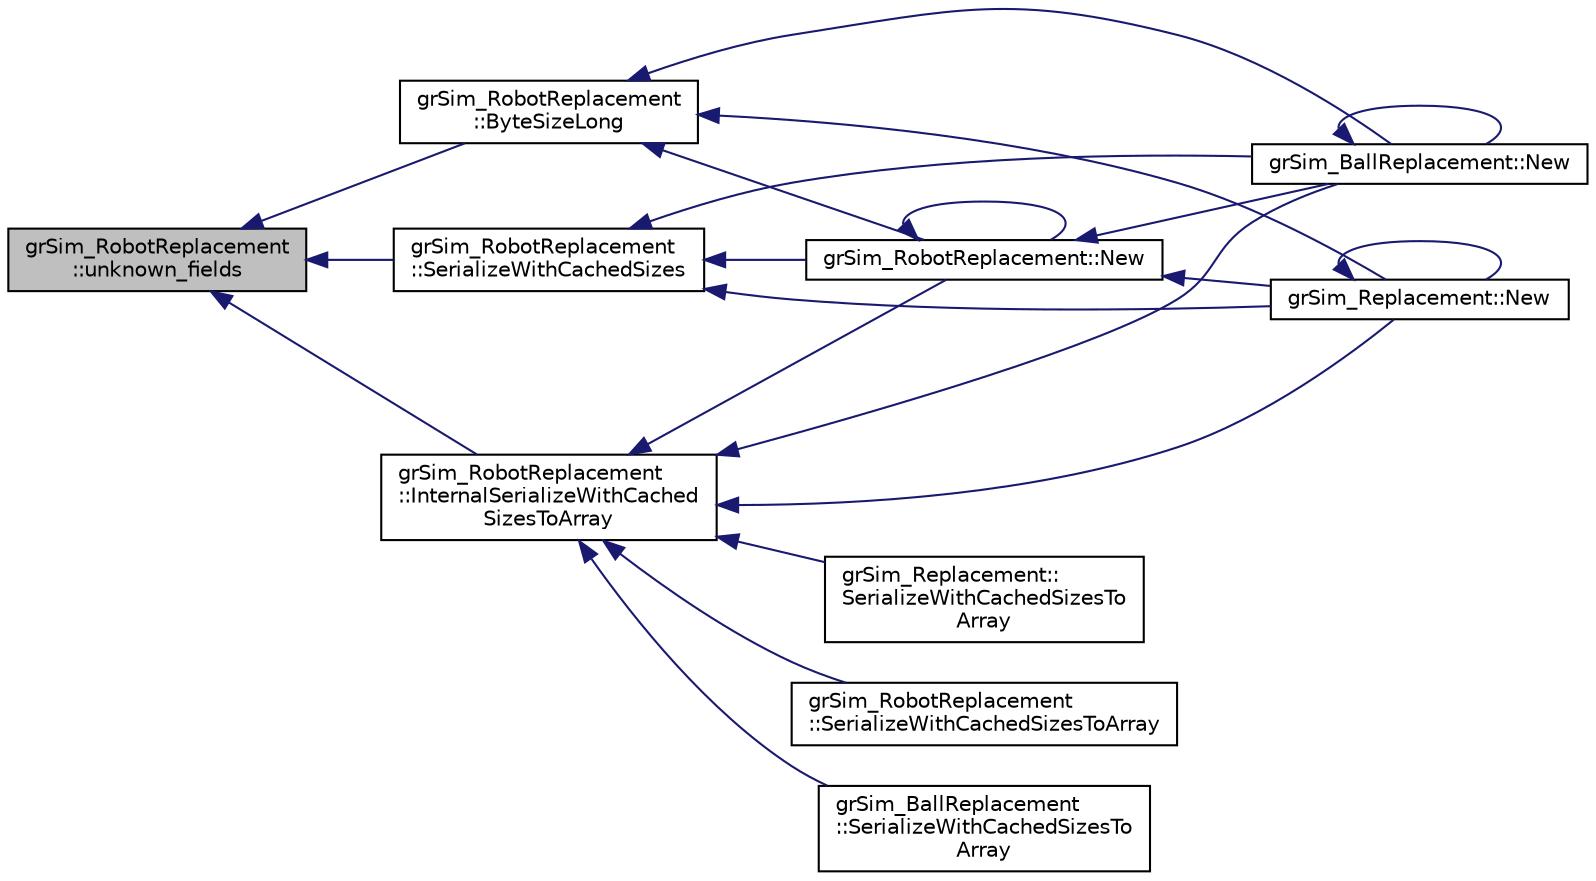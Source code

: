 digraph "grSim_RobotReplacement::unknown_fields"
{
 // INTERACTIVE_SVG=YES
  edge [fontname="Helvetica",fontsize="10",labelfontname="Helvetica",labelfontsize="10"];
  node [fontname="Helvetica",fontsize="10",shape=record];
  rankdir="LR";
  Node1 [label="grSim_RobotReplacement\l::unknown_fields",height=0.2,width=0.4,color="black", fillcolor="grey75", style="filled", fontcolor="black"];
  Node1 -> Node2 [dir="back",color="midnightblue",fontsize="10",style="solid",fontname="Helvetica"];
  Node2 [label="grSim_RobotReplacement\l::ByteSizeLong",height=0.2,width=0.4,color="black", fillcolor="white", style="filled",URL="$d5/da8/classgr_sim___robot_replacement.html#ada5ef4a28084d152fc3c6a40bffded78"];
  Node2 -> Node3 [dir="back",color="midnightblue",fontsize="10",style="solid",fontname="Helvetica"];
  Node3 [label="grSim_RobotReplacement::New",height=0.2,width=0.4,color="black", fillcolor="white", style="filled",URL="$d5/da8/classgr_sim___robot_replacement.html#acc7f61918c27856478e87b9c587c81a1"];
  Node3 -> Node3 [dir="back",color="midnightblue",fontsize="10",style="solid",fontname="Helvetica"];
  Node3 -> Node4 [dir="back",color="midnightblue",fontsize="10",style="solid",fontname="Helvetica"];
  Node4 [label="grSim_BallReplacement::New",height=0.2,width=0.4,color="black", fillcolor="white", style="filled",URL="$d2/db1/classgr_sim___ball_replacement.html#a94ffbab85befda5f9a56dc0579f54f50"];
  Node4 -> Node4 [dir="back",color="midnightblue",fontsize="10",style="solid",fontname="Helvetica"];
  Node3 -> Node5 [dir="back",color="midnightblue",fontsize="10",style="solid",fontname="Helvetica"];
  Node5 [label="grSim_Replacement::New",height=0.2,width=0.4,color="black", fillcolor="white", style="filled",URL="$d0/de6/classgr_sim___replacement.html#a3074096768489807b8693e265bf9c265"];
  Node5 -> Node5 [dir="back",color="midnightblue",fontsize="10",style="solid",fontname="Helvetica"];
  Node2 -> Node4 [dir="back",color="midnightblue",fontsize="10",style="solid",fontname="Helvetica"];
  Node2 -> Node5 [dir="back",color="midnightblue",fontsize="10",style="solid",fontname="Helvetica"];
  Node1 -> Node6 [dir="back",color="midnightblue",fontsize="10",style="solid",fontname="Helvetica"];
  Node6 [label="grSim_RobotReplacement\l::InternalSerializeWithCached\lSizesToArray",height=0.2,width=0.4,color="black", fillcolor="white", style="filled",URL="$d5/da8/classgr_sim___robot_replacement.html#a0dcdd7ccece75dc635b08e77d67d4b33"];
  Node6 -> Node3 [dir="back",color="midnightblue",fontsize="10",style="solid",fontname="Helvetica"];
  Node6 -> Node4 [dir="back",color="midnightblue",fontsize="10",style="solid",fontname="Helvetica"];
  Node6 -> Node5 [dir="back",color="midnightblue",fontsize="10",style="solid",fontname="Helvetica"];
  Node6 -> Node7 [dir="back",color="midnightblue",fontsize="10",style="solid",fontname="Helvetica"];
  Node7 [label="grSim_RobotReplacement\l::SerializeWithCachedSizesToArray",height=0.2,width=0.4,color="black", fillcolor="white", style="filled",URL="$d5/da8/classgr_sim___robot_replacement.html#af6e936aee311b2233adf96f1f09b10c1"];
  Node6 -> Node8 [dir="back",color="midnightblue",fontsize="10",style="solid",fontname="Helvetica"];
  Node8 [label="grSim_BallReplacement\l::SerializeWithCachedSizesTo\lArray",height=0.2,width=0.4,color="black", fillcolor="white", style="filled",URL="$d2/db1/classgr_sim___ball_replacement.html#ae2b50264d2a44c64dfcfcfdd83afaf5f"];
  Node6 -> Node9 [dir="back",color="midnightblue",fontsize="10",style="solid",fontname="Helvetica"];
  Node9 [label="grSim_Replacement::\lSerializeWithCachedSizesTo\lArray",height=0.2,width=0.4,color="black", fillcolor="white", style="filled",URL="$d0/de6/classgr_sim___replacement.html#a408af4b506b0b216db0fb2fb34d72c8d"];
  Node1 -> Node10 [dir="back",color="midnightblue",fontsize="10",style="solid",fontname="Helvetica"];
  Node10 [label="grSim_RobotReplacement\l::SerializeWithCachedSizes",height=0.2,width=0.4,color="black", fillcolor="white", style="filled",URL="$d5/da8/classgr_sim___robot_replacement.html#a5fae2b81d55bf8aea040c826dc6113a3"];
  Node10 -> Node3 [dir="back",color="midnightblue",fontsize="10",style="solid",fontname="Helvetica"];
  Node10 -> Node4 [dir="back",color="midnightblue",fontsize="10",style="solid",fontname="Helvetica"];
  Node10 -> Node5 [dir="back",color="midnightblue",fontsize="10",style="solid",fontname="Helvetica"];
}

